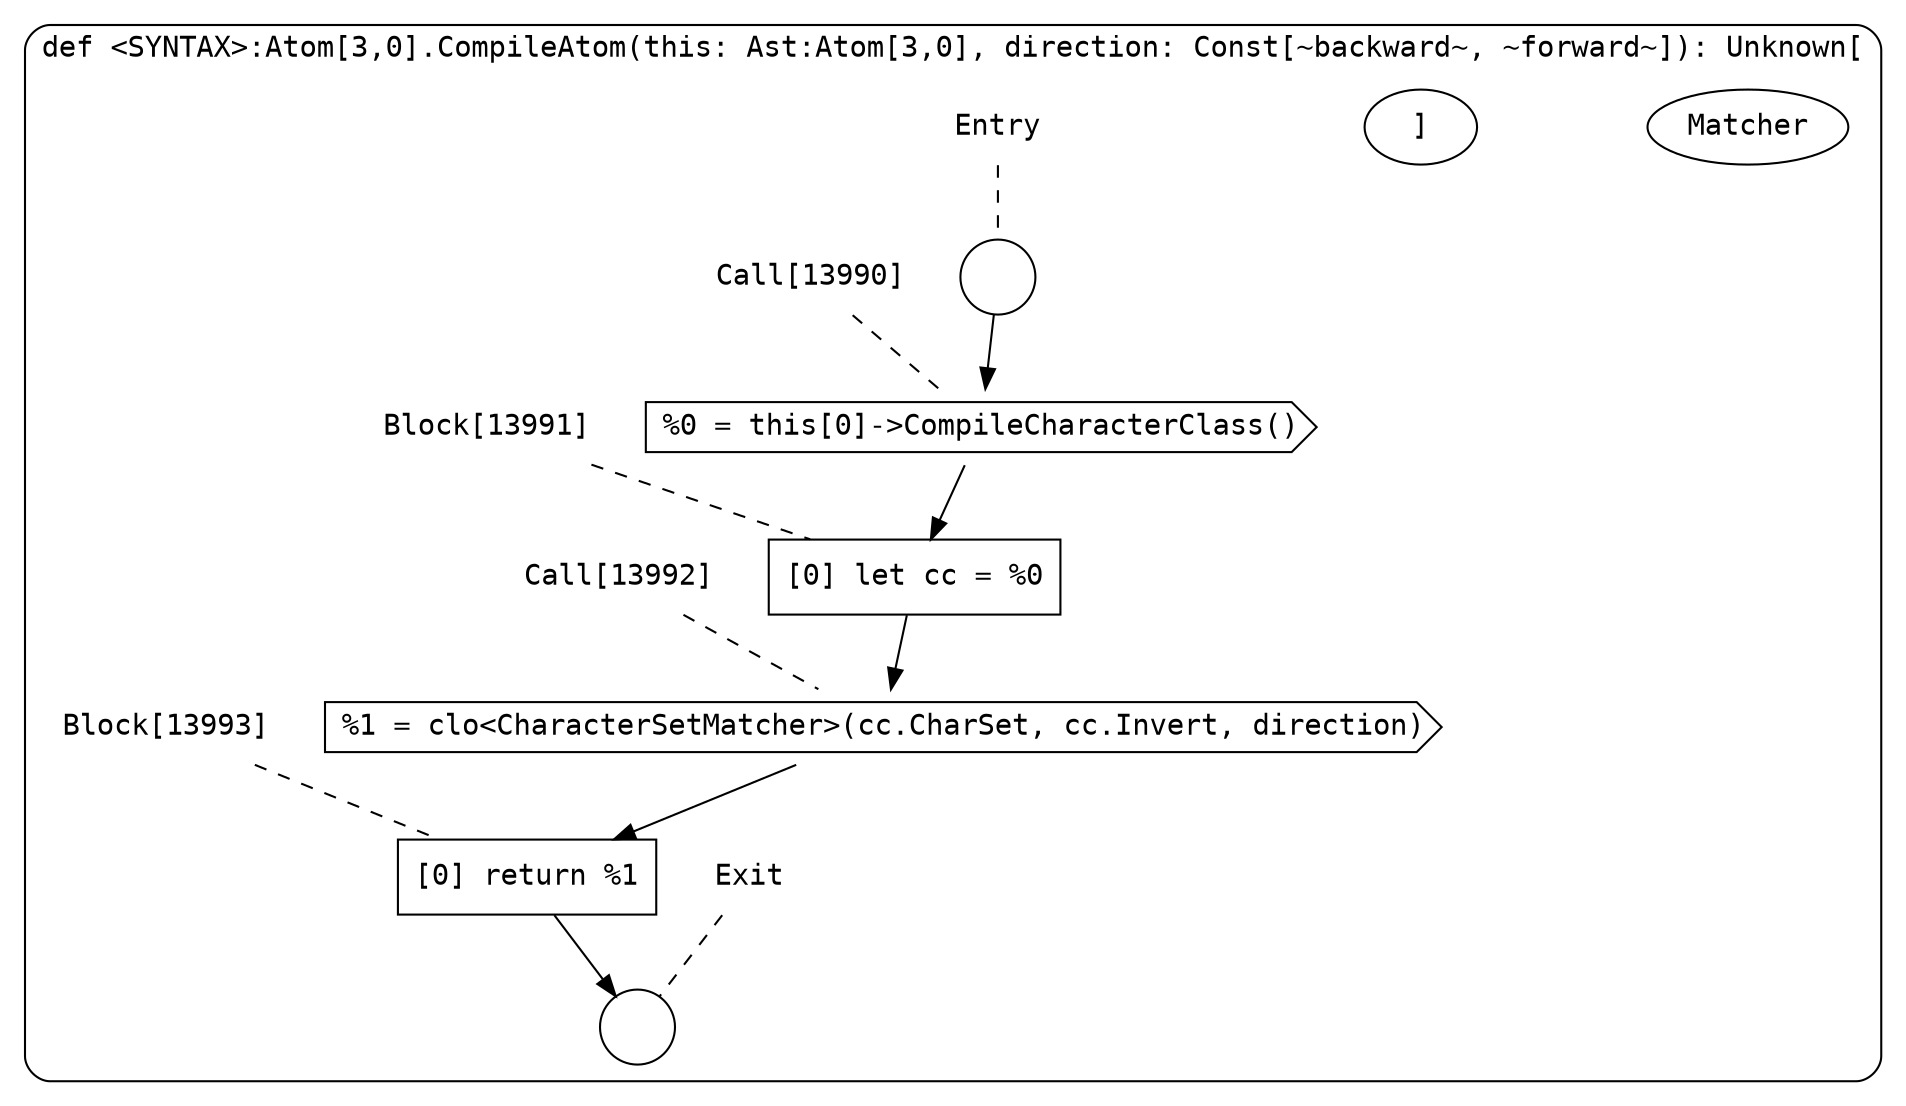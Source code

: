 digraph {
  graph [fontname = "Consolas"]
  node [fontname = "Consolas"]
  edge [fontname = "Consolas"]
  subgraph cluster2269 {
    label = "def <SYNTAX>:Atom[3,0].CompileAtom(this: Ast:Atom[3,0], direction: Const[~backward~, ~forward~]): Unknown["Matcher"]"
    style = rounded
    cluster2269_entry_name [shape=none, label=<<font color="black">Entry</font>>]
    cluster2269_entry_name -> cluster2269_entry [arrowhead=none, color="black", style=dashed]
    cluster2269_entry [shape=circle label=" " color="black" fillcolor="white" style=filled]
    cluster2269_entry -> node13990 [color="black"]
    cluster2269_exit_name [shape=none, label=<<font color="black">Exit</font>>]
    cluster2269_exit_name -> cluster2269_exit [arrowhead=none, color="black", style=dashed]
    cluster2269_exit [shape=circle label=" " color="black" fillcolor="white" style=filled]
    node13990_name [shape=none, label=<<font color="black">Call[13990]</font>>]
    node13990_name -> node13990 [arrowhead=none, color="black", style=dashed]
    node13990 [shape=cds, label=<<font color="black">%0 = this[0]-&gt;CompileCharacterClass()</font>> color="black" fillcolor="white", style=filled]
    node13990 -> node13991 [color="black"]
    node13991_name [shape=none, label=<<font color="black">Block[13991]</font>>]
    node13991_name -> node13991 [arrowhead=none, color="black", style=dashed]
    node13991 [shape=box, label=<<font color="black">[0] let cc = %0<BR ALIGN="LEFT"/></font>> color="black" fillcolor="white", style=filled]
    node13991 -> node13992 [color="black"]
    node13992_name [shape=none, label=<<font color="black">Call[13992]</font>>]
    node13992_name -> node13992 [arrowhead=none, color="black", style=dashed]
    node13992 [shape=cds, label=<<font color="black">%1 = clo&lt;CharacterSetMatcher&gt;(cc.CharSet, cc.Invert, direction)</font>> color="black" fillcolor="white", style=filled]
    node13992 -> node13993 [color="black"]
    node13993_name [shape=none, label=<<font color="black">Block[13993]</font>>]
    node13993_name -> node13993 [arrowhead=none, color="black", style=dashed]
    node13993 [shape=box, label=<<font color="black">[0] return %1<BR ALIGN="LEFT"/></font>> color="black" fillcolor="white", style=filled]
    node13993 -> cluster2269_exit [color="black"]
  }
}